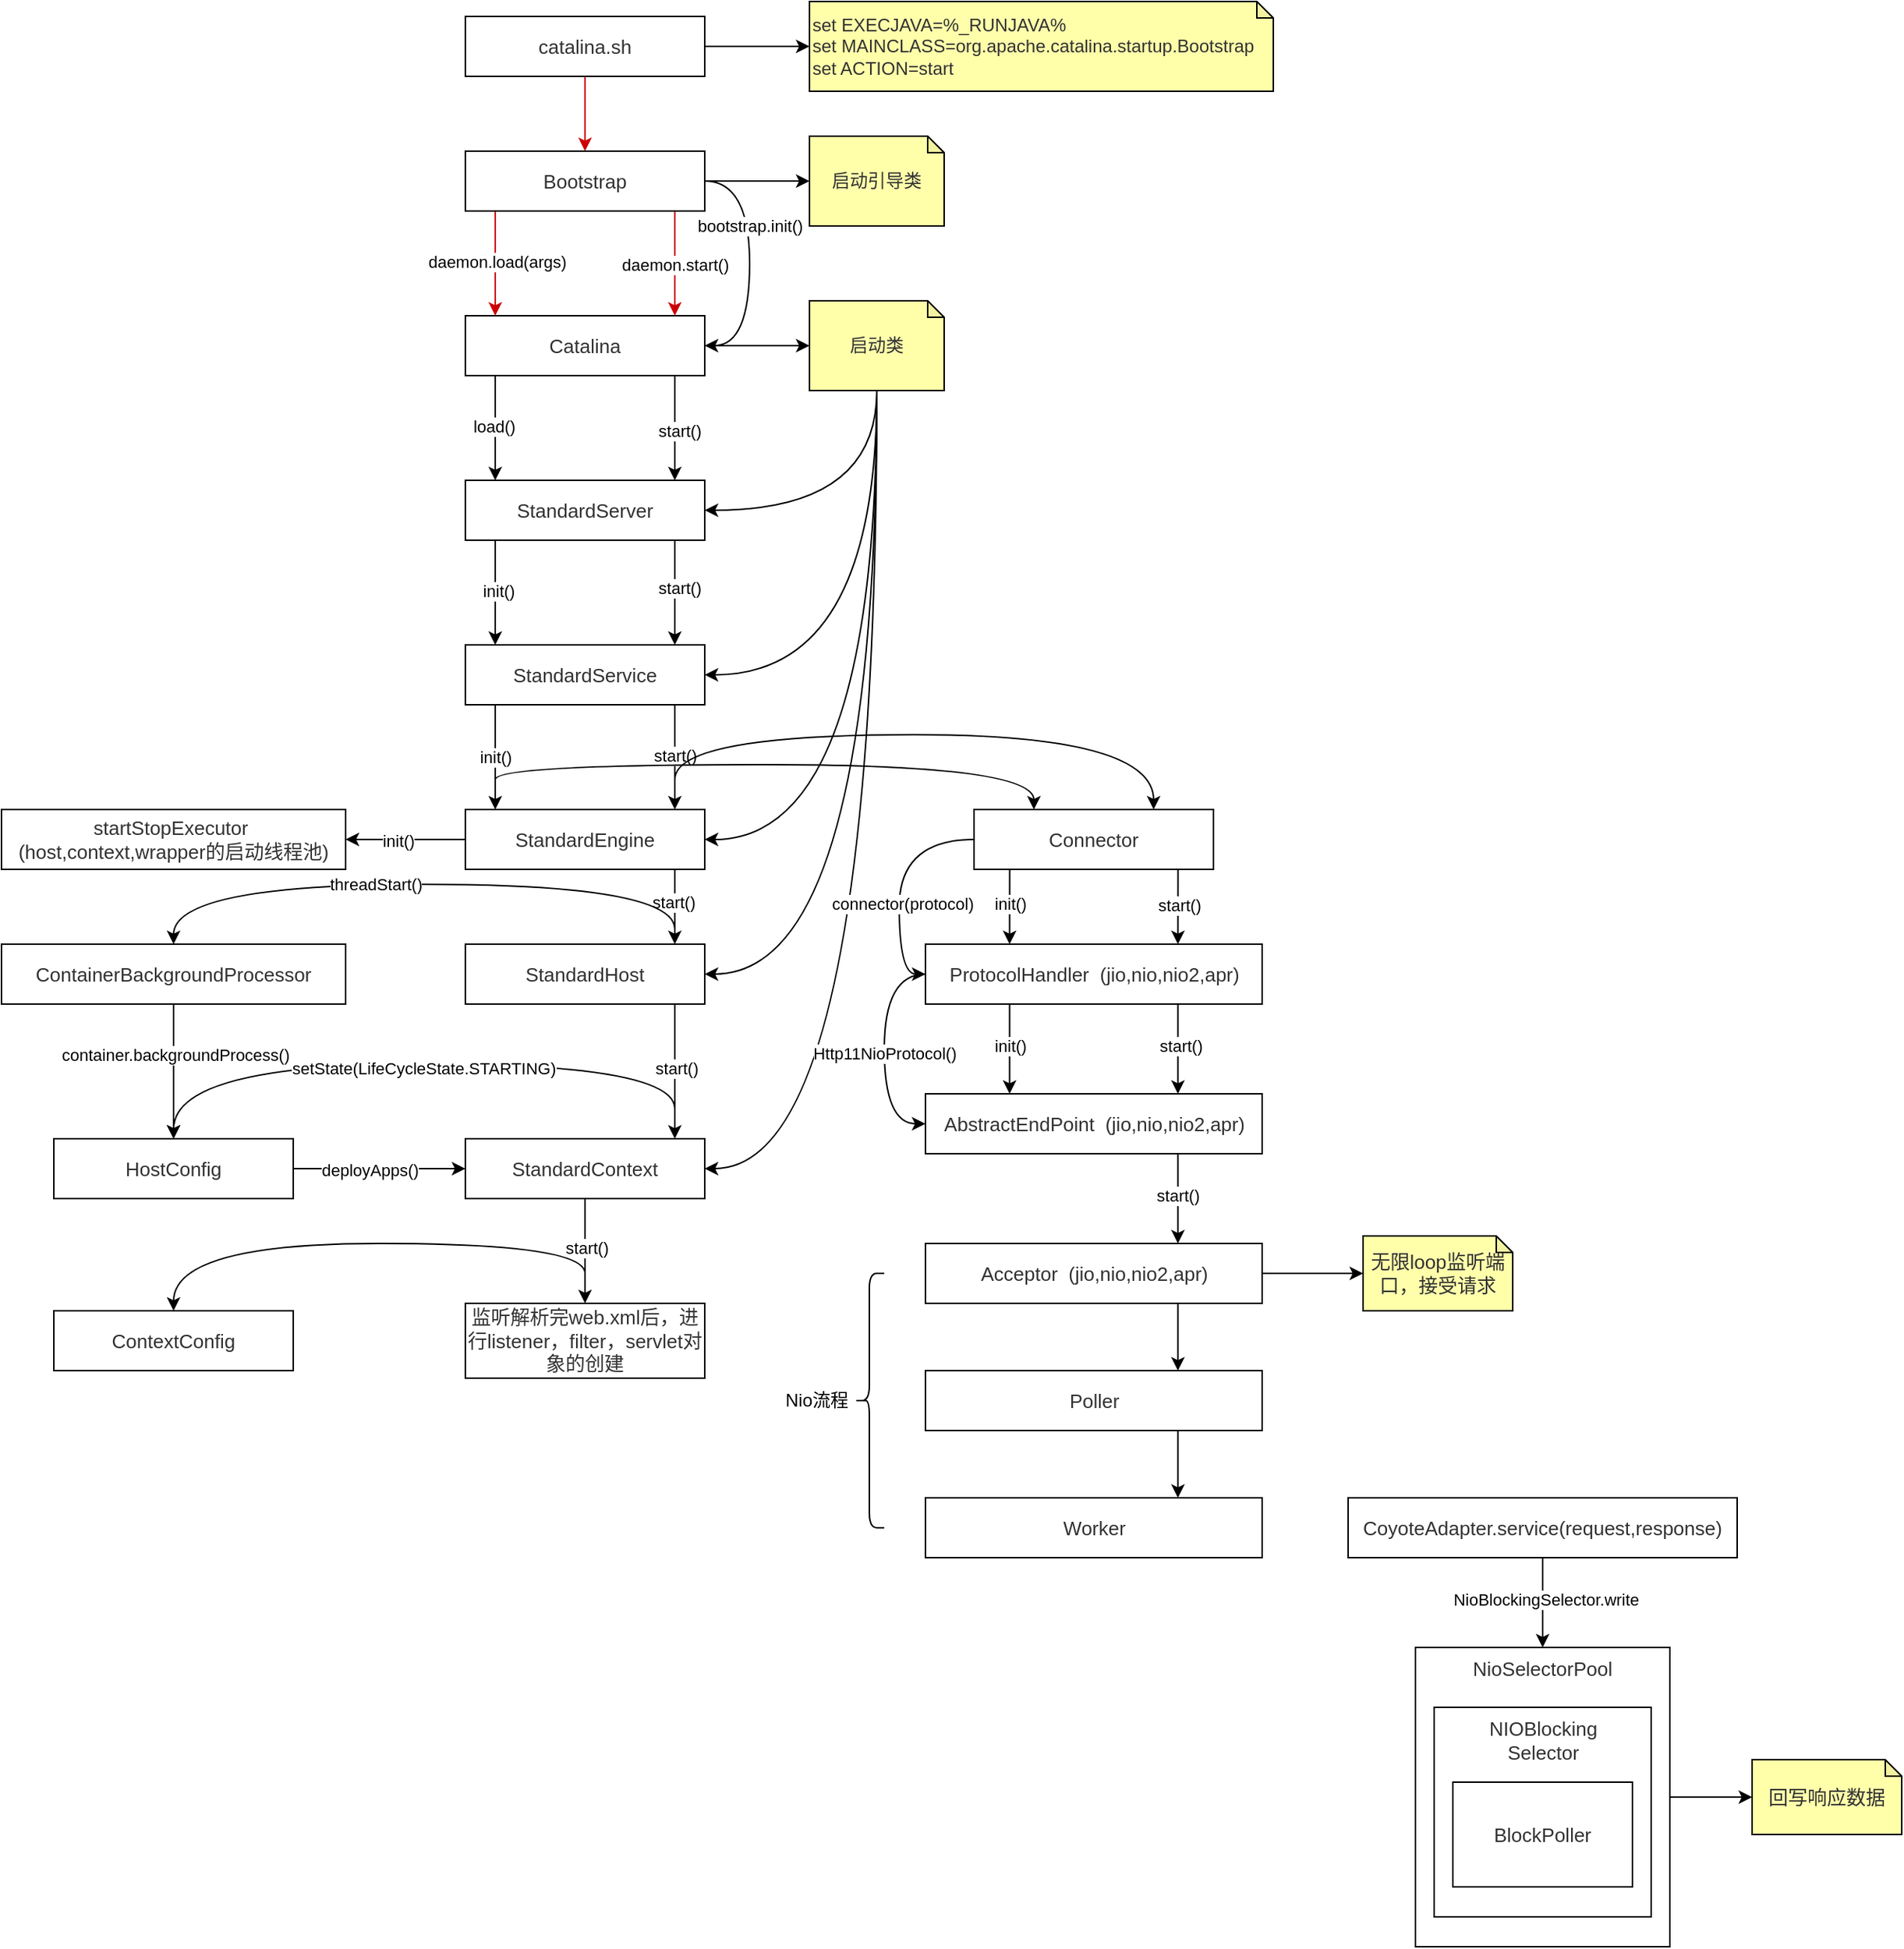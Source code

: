 <mxfile version="13.5.1" type="device"><diagram id="FtC93b2GG0oxFOKPZUJm" name="tomcat启动流程"><mxGraphModel dx="1130" dy="567" grid="1" gridSize="10" guides="1" tooltips="1" connect="1" arrows="1" fold="1" page="0" pageScale="1" pageWidth="827" pageHeight="1169" math="0" shadow="0"><root><mxCell id="0"/><mxCell id="1" parent="0"/><mxCell id="699bM7Zrs0vPgeQ6pEHs-3" value="" style="edgeStyle=orthogonalEdgeStyle;rounded=0;orthogonalLoop=1;jettySize=auto;html=1;" edge="1" parent="1" source="699bM7Zrs0vPgeQ6pEHs-1" target="699bM7Zrs0vPgeQ6pEHs-2"><mxGeometry relative="1" as="geometry"/></mxCell><mxCell id="699bM7Zrs0vPgeQ6pEHs-9" style="edgeStyle=orthogonalEdgeStyle;rounded=0;orthogonalLoop=1;jettySize=auto;html=1;exitX=0.5;exitY=1;exitDx=0;exitDy=0;entryX=0.5;entryY=0;entryDx=0;entryDy=0;strokeColor=#CC0000;" edge="1" parent="1" source="699bM7Zrs0vPgeQ6pEHs-1" target="699bM7Zrs0vPgeQ6pEHs-4"><mxGeometry relative="1" as="geometry"/></mxCell><mxCell id="699bM7Zrs0vPgeQ6pEHs-1" value="&lt;span style=&quot;color: rgb(50 , 50 , 50) ; font-size: 13px ; background-color: rgba(255 , 255 , 255 , 0.01)&quot;&gt;catalina.sh&lt;/span&gt;" style="rounded=0;whiteSpace=wrap;html=1;" vertex="1" parent="1"><mxGeometry x="170" y="70" width="160" height="40" as="geometry"/></mxCell><mxCell id="699bM7Zrs0vPgeQ6pEHs-2" value="&lt;span style=&quot;color: rgb(50 , 50 , 50) ; background-color: rgba(255 , 255 , 255 , 0.01)&quot;&gt;&lt;font style=&quot;font-size: 12px&quot;&gt;set EXECJAVA=%_RUNJAVA%&lt;/font&gt;&lt;/span&gt;&lt;div style=&quot;resize: none ; outline: 0px ; color: rgb(50 , 50 , 50)&quot;&gt;&lt;font style=&quot;font-size: 12px&quot;&gt;set MAINCLASS=org.apache.catalina.startup.Bootstrap&lt;/font&gt;&lt;/div&gt;&lt;div style=&quot;resize: none ; outline: 0px ; color: rgb(50 , 50 , 50)&quot;&gt;&lt;font style=&quot;font-size: 12px&quot;&gt;set ACTION=start&lt;/font&gt;&lt;/div&gt;" style="shape=note;whiteSpace=wrap;html=1;backgroundOutline=1;darkOpacity=0.05;rounded=0;size=11;fillColor=#FFFFAA;align=left;" vertex="1" parent="1"><mxGeometry x="400" y="60" width="310" height="60" as="geometry"/></mxCell><mxCell id="699bM7Zrs0vPgeQ6pEHs-11" style="edgeStyle=orthogonalEdgeStyle;rounded=0;orthogonalLoop=1;jettySize=auto;html=1;exitX=1;exitY=0.5;exitDx=0;exitDy=0;entryX=0;entryY=0.5;entryDx=0;entryDy=0;entryPerimeter=0;fontColor=#000000;" edge="1" parent="1" source="699bM7Zrs0vPgeQ6pEHs-4" target="699bM7Zrs0vPgeQ6pEHs-10"><mxGeometry relative="1" as="geometry"/></mxCell><mxCell id="699bM7Zrs0vPgeQ6pEHs-15" style="edgeStyle=orthogonalEdgeStyle;rounded=0;orthogonalLoop=1;jettySize=auto;html=1;exitX=0.75;exitY=1;exitDx=0;exitDy=0;entryX=0.875;entryY=0;entryDx=0;entryDy=0;fontColor=#000000;entryPerimeter=0;strokeColor=#CC0000;" edge="1" parent="1" source="699bM7Zrs0vPgeQ6pEHs-4" target="699bM7Zrs0vPgeQ6pEHs-12"><mxGeometry relative="1" as="geometry"><Array as="points"><mxPoint x="310" y="200"/></Array></mxGeometry></mxCell><mxCell id="699bM7Zrs0vPgeQ6pEHs-18" value="daemon.start()" style="edgeLabel;html=1;align=center;verticalAlign=middle;resizable=0;points=[];fontColor=#000000;" vertex="1" connectable="0" parent="699bM7Zrs0vPgeQ6pEHs-15"><mxGeometry x="0.233" relative="1" as="geometry"><mxPoint as="offset"/></mxGeometry></mxCell><mxCell id="699bM7Zrs0vPgeQ6pEHs-16" style="edgeStyle=orthogonalEdgeStyle;rounded=0;orthogonalLoop=1;jettySize=auto;html=1;exitX=0.25;exitY=1;exitDx=0;exitDy=0;entryX=0.125;entryY=0;entryDx=0;entryDy=0;fontColor=#000000;entryPerimeter=0;strokeColor=#CC0000;" edge="1" parent="1" source="699bM7Zrs0vPgeQ6pEHs-4" target="699bM7Zrs0vPgeQ6pEHs-12"><mxGeometry relative="1" as="geometry"><Array as="points"><mxPoint x="190" y="200"/></Array></mxGeometry></mxCell><mxCell id="699bM7Zrs0vPgeQ6pEHs-17" value="daemon.load(args)" style="edgeLabel;html=1;align=center;verticalAlign=middle;resizable=0;points=[];fontColor=#000000;" vertex="1" connectable="0" parent="699bM7Zrs0vPgeQ6pEHs-16"><mxGeometry x="0.196" y="1" relative="1" as="geometry"><mxPoint as="offset"/></mxGeometry></mxCell><mxCell id="699bM7Zrs0vPgeQ6pEHs-19" style="edgeStyle=orthogonalEdgeStyle;rounded=0;orthogonalLoop=1;jettySize=auto;html=1;exitX=1;exitY=0.5;exitDx=0;exitDy=0;entryX=1;entryY=0.5;entryDx=0;entryDy=0;fontColor=#000000;curved=1;" edge="1" parent="1" source="699bM7Zrs0vPgeQ6pEHs-4" target="699bM7Zrs0vPgeQ6pEHs-12"><mxGeometry relative="1" as="geometry"><Array as="points"><mxPoint x="360" y="180"/><mxPoint x="360" y="290"/></Array></mxGeometry></mxCell><mxCell id="699bM7Zrs0vPgeQ6pEHs-20" value="bootstrap.init()" style="edgeLabel;html=1;align=center;verticalAlign=middle;resizable=0;points=[];fontColor=#000000;" vertex="1" connectable="0" parent="699bM7Zrs0vPgeQ6pEHs-19"><mxGeometry x="-0.092" y="2" relative="1" as="geometry"><mxPoint x="-2" y="-17.5" as="offset"/></mxGeometry></mxCell><mxCell id="699bM7Zrs0vPgeQ6pEHs-4" value="&lt;span style=&quot;color: rgb(50 , 50 , 50) ; font-size: 13px ; background-color: rgba(255 , 255 , 255 , 0.01)&quot;&gt;Bootstrap&lt;/span&gt;" style="rounded=0;whiteSpace=wrap;html=1;" vertex="1" parent="1"><mxGeometry x="170" y="160" width="160" height="40" as="geometry"/></mxCell><mxCell id="699bM7Zrs0vPgeQ6pEHs-10" value="&lt;font color=&quot;#323232&quot;&gt;&lt;span style=&quot;background-color: rgba(255 , 255 , 255 , 0.01)&quot;&gt;启动引导类&lt;/span&gt;&lt;/font&gt;" style="shape=note;whiteSpace=wrap;html=1;backgroundOutline=1;darkOpacity=0.05;rounded=0;size=11;fillColor=#FFFFAA;align=center;" vertex="1" parent="1"><mxGeometry x="400" y="150" width="90" height="60" as="geometry"/></mxCell><mxCell id="699bM7Zrs0vPgeQ6pEHs-22" style="edgeStyle=orthogonalEdgeStyle;rounded=0;orthogonalLoop=1;jettySize=auto;html=1;exitX=1;exitY=0.5;exitDx=0;exitDy=0;entryX=0;entryY=0.5;entryDx=0;entryDy=0;entryPerimeter=0;strokeColor=#000000;fontColor=#000000;" edge="1" parent="1" source="699bM7Zrs0vPgeQ6pEHs-12" target="699bM7Zrs0vPgeQ6pEHs-21"><mxGeometry relative="1" as="geometry"/></mxCell><mxCell id="699bM7Zrs0vPgeQ6pEHs-24" style="edgeStyle=orthogonalEdgeStyle;rounded=0;orthogonalLoop=1;jettySize=auto;html=1;exitX=0.25;exitY=1;exitDx=0;exitDy=0;entryX=0.125;entryY=0;entryDx=0;entryDy=0;entryPerimeter=0;strokeColor=#000000;fontColor=#000000;" edge="1" parent="1" source="699bM7Zrs0vPgeQ6pEHs-12" target="699bM7Zrs0vPgeQ6pEHs-23"><mxGeometry relative="1" as="geometry"><Array as="points"><mxPoint x="190" y="310"/></Array></mxGeometry></mxCell><mxCell id="699bM7Zrs0vPgeQ6pEHs-26" value="load()" style="edgeLabel;html=1;align=center;verticalAlign=middle;resizable=0;points=[];fontColor=#000000;" vertex="1" connectable="0" parent="699bM7Zrs0vPgeQ6pEHs-24"><mxGeometry x="0.196" y="-1" relative="1" as="geometry"><mxPoint as="offset"/></mxGeometry></mxCell><mxCell id="699bM7Zrs0vPgeQ6pEHs-25" style="edgeStyle=orthogonalEdgeStyle;rounded=0;orthogonalLoop=1;jettySize=auto;html=1;exitX=0.75;exitY=1;exitDx=0;exitDy=0;entryX=0.875;entryY=0;entryDx=0;entryDy=0;entryPerimeter=0;strokeColor=#000000;fontColor=#000000;" edge="1" parent="1" source="699bM7Zrs0vPgeQ6pEHs-12" target="699bM7Zrs0vPgeQ6pEHs-23"><mxGeometry relative="1" as="geometry"><Array as="points"><mxPoint x="310" y="310"/></Array></mxGeometry></mxCell><mxCell id="699bM7Zrs0vPgeQ6pEHs-27" value="start()" style="edgeLabel;html=1;align=center;verticalAlign=middle;resizable=0;points=[];fontColor=#000000;" vertex="1" connectable="0" parent="699bM7Zrs0vPgeQ6pEHs-25"><mxGeometry x="0.27" y="3" relative="1" as="geometry"><mxPoint as="offset"/></mxGeometry></mxCell><mxCell id="699bM7Zrs0vPgeQ6pEHs-12" value="&lt;span style=&quot;color: rgb(50 , 50 , 50) ; font-size: 13px ; background-color: rgba(255 , 255 , 255 , 0.01)&quot;&gt;Catalina&lt;/span&gt;" style="rounded=0;whiteSpace=wrap;html=1;" vertex="1" parent="1"><mxGeometry x="170" y="270" width="160" height="40" as="geometry"/></mxCell><mxCell id="699bM7Zrs0vPgeQ6pEHs-101" style="edgeStyle=orthogonalEdgeStyle;rounded=0;orthogonalLoop=1;jettySize=auto;html=1;exitX=0.5;exitY=1;exitDx=0;exitDy=0;exitPerimeter=0;entryX=1;entryY=0.5;entryDx=0;entryDy=0;strokeColor=#000000;fontColor=#000000;curved=1;" edge="1" parent="1" source="699bM7Zrs0vPgeQ6pEHs-21" target="699bM7Zrs0vPgeQ6pEHs-23"><mxGeometry relative="1" as="geometry"/></mxCell><mxCell id="699bM7Zrs0vPgeQ6pEHs-102" style="edgeStyle=orthogonalEdgeStyle;curved=1;rounded=0;orthogonalLoop=1;jettySize=auto;html=1;exitX=0.5;exitY=1;exitDx=0;exitDy=0;exitPerimeter=0;entryX=1;entryY=0.5;entryDx=0;entryDy=0;strokeColor=#000000;fontColor=#000000;" edge="1" parent="1" source="699bM7Zrs0vPgeQ6pEHs-21" target="699bM7Zrs0vPgeQ6pEHs-28"><mxGeometry relative="1" as="geometry"/></mxCell><mxCell id="699bM7Zrs0vPgeQ6pEHs-103" style="edgeStyle=orthogonalEdgeStyle;curved=1;rounded=0;orthogonalLoop=1;jettySize=auto;html=1;exitX=0.5;exitY=1;exitDx=0;exitDy=0;exitPerimeter=0;entryX=1;entryY=0.5;entryDx=0;entryDy=0;strokeColor=#000000;fontColor=#000000;" edge="1" parent="1" source="699bM7Zrs0vPgeQ6pEHs-21" target="699bM7Zrs0vPgeQ6pEHs-33"><mxGeometry relative="1" as="geometry"/></mxCell><mxCell id="699bM7Zrs0vPgeQ6pEHs-104" style="edgeStyle=orthogonalEdgeStyle;curved=1;rounded=0;orthogonalLoop=1;jettySize=auto;html=1;exitX=0.5;exitY=1;exitDx=0;exitDy=0;exitPerimeter=0;entryX=1;entryY=0.5;entryDx=0;entryDy=0;strokeColor=#000000;fontColor=#000000;" edge="1" parent="1" source="699bM7Zrs0vPgeQ6pEHs-21" target="699bM7Zrs0vPgeQ6pEHs-46"><mxGeometry relative="1" as="geometry"/></mxCell><mxCell id="699bM7Zrs0vPgeQ6pEHs-105" style="edgeStyle=orthogonalEdgeStyle;curved=1;rounded=0;orthogonalLoop=1;jettySize=auto;html=1;exitX=0.5;exitY=1;exitDx=0;exitDy=0;exitPerimeter=0;entryX=1;entryY=0.5;entryDx=0;entryDy=0;strokeColor=#000000;fontColor=#000000;" edge="1" parent="1" source="699bM7Zrs0vPgeQ6pEHs-21" target="699bM7Zrs0vPgeQ6pEHs-52"><mxGeometry relative="1" as="geometry"/></mxCell><mxCell id="699bM7Zrs0vPgeQ6pEHs-21" value="&lt;font color=&quot;#323232&quot;&gt;&lt;span style=&quot;background-color: rgba(255 , 255 , 255 , 0.01)&quot;&gt;启动类&lt;/span&gt;&lt;/font&gt;" style="shape=note;whiteSpace=wrap;html=1;backgroundOutline=1;darkOpacity=0.05;rounded=0;size=11;fillColor=#FFFFAA;align=center;" vertex="1" parent="1"><mxGeometry x="400" y="260" width="90" height="60" as="geometry"/></mxCell><mxCell id="699bM7Zrs0vPgeQ6pEHs-29" style="edgeStyle=orthogonalEdgeStyle;rounded=0;orthogonalLoop=1;jettySize=auto;html=1;exitX=0.125;exitY=1.013;exitDx=0;exitDy=0;entryX=0.125;entryY=0;entryDx=0;entryDy=0;entryPerimeter=0;strokeColor=#000000;fontColor=#000000;exitPerimeter=0;" edge="1" parent="1" source="699bM7Zrs0vPgeQ6pEHs-23" target="699bM7Zrs0vPgeQ6pEHs-28"><mxGeometry relative="1" as="geometry"/></mxCell><mxCell id="699bM7Zrs0vPgeQ6pEHs-31" value="init()" style="edgeLabel;html=1;align=center;verticalAlign=middle;resizable=0;points=[];fontColor=#000000;" vertex="1" connectable="0" parent="699bM7Zrs0vPgeQ6pEHs-29"><mxGeometry x="-0.041" y="2" relative="1" as="geometry"><mxPoint as="offset"/></mxGeometry></mxCell><mxCell id="699bM7Zrs0vPgeQ6pEHs-30" style="edgeStyle=orthogonalEdgeStyle;rounded=0;orthogonalLoop=1;jettySize=auto;html=1;exitX=0.875;exitY=1.013;exitDx=0;exitDy=0;entryX=0.875;entryY=0;entryDx=0;entryDy=0;entryPerimeter=0;strokeColor=#000000;fontColor=#000000;exitPerimeter=0;" edge="1" parent="1" source="699bM7Zrs0vPgeQ6pEHs-23" target="699bM7Zrs0vPgeQ6pEHs-28"><mxGeometry relative="1" as="geometry"/></mxCell><mxCell id="699bM7Zrs0vPgeQ6pEHs-32" value="start()" style="edgeLabel;html=1;align=center;verticalAlign=middle;resizable=0;points=[];fontColor=#000000;" vertex="1" connectable="0" parent="699bM7Zrs0vPgeQ6pEHs-30"><mxGeometry x="-0.089" y="3" relative="1" as="geometry"><mxPoint as="offset"/></mxGeometry></mxCell><mxCell id="699bM7Zrs0vPgeQ6pEHs-23" value="&lt;span style=&quot;color: rgb(50 , 50 , 50) ; font-size: 13px ; background-color: rgba(255 , 255 , 255 , 0.01)&quot;&gt;StandardServer&lt;/span&gt;" style="rounded=0;whiteSpace=wrap;html=1;" vertex="1" parent="1"><mxGeometry x="170" y="380" width="160" height="40" as="geometry"/></mxCell><mxCell id="699bM7Zrs0vPgeQ6pEHs-34" style="edgeStyle=orthogonalEdgeStyle;rounded=0;orthogonalLoop=1;jettySize=auto;html=1;exitX=0.125;exitY=0.992;exitDx=0;exitDy=0;entryX=0.125;entryY=0;entryDx=0;entryDy=0;entryPerimeter=0;strokeColor=#000000;fontColor=#000000;exitPerimeter=0;" edge="1" parent="1" source="699bM7Zrs0vPgeQ6pEHs-28" target="699bM7Zrs0vPgeQ6pEHs-33"><mxGeometry relative="1" as="geometry"/></mxCell><mxCell id="699bM7Zrs0vPgeQ6pEHs-38" value="init()" style="edgeLabel;html=1;align=center;verticalAlign=middle;resizable=0;points=[];fontColor=#000000;" vertex="1" connectable="0" parent="699bM7Zrs0vPgeQ6pEHs-34"><mxGeometry x="-0.005" relative="1" as="geometry"><mxPoint as="offset"/></mxGeometry></mxCell><mxCell id="699bM7Zrs0vPgeQ6pEHs-37" value="start()" style="edgeStyle=orthogonalEdgeStyle;rounded=0;orthogonalLoop=1;jettySize=auto;html=1;exitX=0.875;exitY=0.971;exitDx=0;exitDy=0;entryX=0.875;entryY=0;entryDx=0;entryDy=0;entryPerimeter=0;strokeColor=#000000;fontColor=#000000;exitPerimeter=0;" edge="1" parent="1" source="699bM7Zrs0vPgeQ6pEHs-28" target="699bM7Zrs0vPgeQ6pEHs-33"><mxGeometry relative="1" as="geometry"/></mxCell><mxCell id="699bM7Zrs0vPgeQ6pEHs-43" style="edgeStyle=orthogonalEdgeStyle;rounded=0;orthogonalLoop=1;jettySize=auto;html=1;entryX=0.25;entryY=0;entryDx=0;entryDy=0;strokeColor=#000000;fontColor=#000000;curved=1;" edge="1" parent="1" target="699bM7Zrs0vPgeQ6pEHs-42"><mxGeometry relative="1" as="geometry"><mxPoint x="190" y="580" as="sourcePoint"/><Array as="points"><mxPoint x="190" y="570"/><mxPoint x="550" y="570"/></Array></mxGeometry></mxCell><mxCell id="699bM7Zrs0vPgeQ6pEHs-44" style="edgeStyle=orthogonalEdgeStyle;curved=1;rounded=0;orthogonalLoop=1;jettySize=auto;html=1;entryX=0.75;entryY=0;entryDx=0;entryDy=0;strokeColor=#000000;fontColor=#000000;" edge="1" parent="1" target="699bM7Zrs0vPgeQ6pEHs-42"><mxGeometry relative="1" as="geometry"><mxPoint x="310" y="580" as="sourcePoint"/><Array as="points"><mxPoint x="310" y="550"/><mxPoint x="630" y="550"/></Array></mxGeometry></mxCell><mxCell id="699bM7Zrs0vPgeQ6pEHs-28" value="&lt;span style=&quot;color: rgb(50 , 50 , 50) ; font-size: 13px ; background-color: rgba(255 , 255 , 255 , 0.01)&quot;&gt;StandardService&lt;/span&gt;" style="rounded=0;whiteSpace=wrap;html=1;" vertex="1" parent="1"><mxGeometry x="170" y="490" width="160" height="40" as="geometry"/></mxCell><mxCell id="699bM7Zrs0vPgeQ6pEHs-40" style="edgeStyle=orthogonalEdgeStyle;rounded=0;orthogonalLoop=1;jettySize=auto;html=1;exitX=0;exitY=0.5;exitDx=0;exitDy=0;entryX=1;entryY=0.5;entryDx=0;entryDy=0;strokeColor=#000000;fontColor=#000000;" edge="1" parent="1" source="699bM7Zrs0vPgeQ6pEHs-33" target="699bM7Zrs0vPgeQ6pEHs-39"><mxGeometry relative="1" as="geometry"/></mxCell><mxCell id="699bM7Zrs0vPgeQ6pEHs-41" value="init()" style="edgeLabel;html=1;align=center;verticalAlign=middle;resizable=0;points=[];fontColor=#000000;" vertex="1" connectable="0" parent="699bM7Zrs0vPgeQ6pEHs-40"><mxGeometry x="0.125" y="1" relative="1" as="geometry"><mxPoint as="offset"/></mxGeometry></mxCell><mxCell id="699bM7Zrs0vPgeQ6pEHs-48" style="edgeStyle=orthogonalEdgeStyle;rounded=0;orthogonalLoop=1;jettySize=auto;html=1;exitX=0.875;exitY=0.971;exitDx=0;exitDy=0;entryX=0.875;entryY=0;entryDx=0;entryDy=0;entryPerimeter=0;strokeColor=#000000;fontColor=#000000;exitPerimeter=0;" edge="1" parent="1" source="699bM7Zrs0vPgeQ6pEHs-33" target="699bM7Zrs0vPgeQ6pEHs-46"><mxGeometry relative="1" as="geometry"/></mxCell><mxCell id="699bM7Zrs0vPgeQ6pEHs-49" value="start()" style="edgeLabel;html=1;align=center;verticalAlign=middle;resizable=0;points=[];fontColor=#000000;" vertex="1" connectable="0" parent="699bM7Zrs0vPgeQ6pEHs-48"><mxGeometry x="-0.121" y="-1" relative="1" as="geometry"><mxPoint as="offset"/></mxGeometry></mxCell><mxCell id="699bM7Zrs0vPgeQ6pEHs-50" style="edgeStyle=orthogonalEdgeStyle;rounded=0;orthogonalLoop=1;jettySize=auto;html=1;entryX=0.5;entryY=0;entryDx=0;entryDy=0;strokeColor=#000000;fontColor=#000000;curved=1;" edge="1" parent="1" target="699bM7Zrs0vPgeQ6pEHs-45"><mxGeometry relative="1" as="geometry"><mxPoint x="310" y="680" as="sourcePoint"/><Array as="points"><mxPoint x="310" y="650"/><mxPoint x="-25" y="650"/></Array></mxGeometry></mxCell><mxCell id="699bM7Zrs0vPgeQ6pEHs-51" value="threadStart()" style="edgeLabel;html=1;align=center;verticalAlign=middle;resizable=0;points=[];fontColor=#000000;" vertex="1" connectable="0" parent="699bM7Zrs0vPgeQ6pEHs-50"><mxGeometry x="0.136" y="1" relative="1" as="geometry"><mxPoint y="-1" as="offset"/></mxGeometry></mxCell><mxCell id="699bM7Zrs0vPgeQ6pEHs-33" value="&lt;span style=&quot;color: rgb(50 , 50 , 50) ; font-size: 13px ; background-color: rgba(255 , 255 , 255 , 0.01)&quot;&gt;StandardEngine&lt;/span&gt;" style="rounded=0;whiteSpace=wrap;html=1;" vertex="1" parent="1"><mxGeometry x="170" y="600" width="160" height="40" as="geometry"/></mxCell><mxCell id="699bM7Zrs0vPgeQ6pEHs-39" value="&lt;span style=&quot;color: rgb(50 , 50 , 50) ; font-size: 13px ; background-color: rgba(255 , 255 , 255 , 0.01)&quot;&gt;startStopExecutor&amp;nbsp; (host,context,wrapper的启动线程池)&lt;/span&gt;" style="rounded=0;whiteSpace=wrap;html=1;" vertex="1" parent="1"><mxGeometry x="-140" y="600" width="230" height="40" as="geometry"/></mxCell><mxCell id="699bM7Zrs0vPgeQ6pEHs-69" style="edgeStyle=orthogonalEdgeStyle;rounded=0;orthogonalLoop=1;jettySize=auto;html=1;exitX=0.75;exitY=1;exitDx=0;exitDy=0;entryX=0.75;entryY=0;entryDx=0;entryDy=0;strokeColor=#000000;fontColor=#000000;" edge="1" parent="1" source="699bM7Zrs0vPgeQ6pEHs-42" target="699bM7Zrs0vPgeQ6pEHs-67"><mxGeometry relative="1" as="geometry"><Array as="points"><mxPoint x="646" y="640"/></Array></mxGeometry></mxCell><mxCell id="699bM7Zrs0vPgeQ6pEHs-72" value="start()" style="edgeLabel;html=1;align=center;verticalAlign=middle;resizable=0;points=[];fontColor=#000000;" vertex="1" connectable="0" parent="699bM7Zrs0vPgeQ6pEHs-69"><mxGeometry x="0.211" relative="1" as="geometry"><mxPoint as="offset"/></mxGeometry></mxCell><mxCell id="699bM7Zrs0vPgeQ6pEHs-70" style="edgeStyle=orthogonalEdgeStyle;rounded=0;orthogonalLoop=1;jettySize=auto;html=1;exitX=0.25;exitY=1;exitDx=0;exitDy=0;entryX=0.25;entryY=0;entryDx=0;entryDy=0;strokeColor=#000000;fontColor=#000000;" edge="1" parent="1" source="699bM7Zrs0vPgeQ6pEHs-42" target="699bM7Zrs0vPgeQ6pEHs-67"><mxGeometry relative="1" as="geometry"><Array as="points"><mxPoint x="534" y="640"/></Array></mxGeometry></mxCell><mxCell id="699bM7Zrs0vPgeQ6pEHs-71" value="init()" style="edgeLabel;html=1;align=center;verticalAlign=middle;resizable=0;points=[];fontColor=#000000;" vertex="1" connectable="0" parent="699bM7Zrs0vPgeQ6pEHs-70"><mxGeometry x="0.159" relative="1" as="geometry"><mxPoint as="offset"/></mxGeometry></mxCell><mxCell id="699bM7Zrs0vPgeQ6pEHs-78" style="edgeStyle=orthogonalEdgeStyle;rounded=0;orthogonalLoop=1;jettySize=auto;html=1;exitX=0;exitY=0.5;exitDx=0;exitDy=0;entryX=0;entryY=0.5;entryDx=0;entryDy=0;strokeColor=#000000;fontColor=#000000;curved=1;" edge="1" parent="1" source="699bM7Zrs0vPgeQ6pEHs-42" target="699bM7Zrs0vPgeQ6pEHs-67"><mxGeometry relative="1" as="geometry"><Array as="points"><mxPoint x="460" y="620"/><mxPoint x="460" y="710"/></Array></mxGeometry></mxCell><mxCell id="699bM7Zrs0vPgeQ6pEHs-79" value="connector(protocol)" style="edgeLabel;html=1;align=center;verticalAlign=middle;resizable=0;points=[];fontColor=#000000;" vertex="1" connectable="0" parent="699bM7Zrs0vPgeQ6pEHs-78"><mxGeometry x="0.181" y="2" relative="1" as="geometry"><mxPoint as="offset"/></mxGeometry></mxCell><mxCell id="699bM7Zrs0vPgeQ6pEHs-42" value="&lt;span style=&quot;color: rgb(50 , 50 , 50) ; font-size: 13px ; background-color: rgba(255 , 255 , 255 , 0.01)&quot;&gt;Connector&lt;/span&gt;" style="rounded=0;whiteSpace=wrap;html=1;" vertex="1" parent="1"><mxGeometry x="510" y="600" width="160" height="40" as="geometry"/></mxCell><mxCell id="699bM7Zrs0vPgeQ6pEHs-58" style="edgeStyle=orthogonalEdgeStyle;rounded=0;orthogonalLoop=1;jettySize=auto;html=1;exitX=0.5;exitY=1;exitDx=0;exitDy=0;entryX=0.5;entryY=0;entryDx=0;entryDy=0;strokeColor=#000000;fontColor=#000000;" edge="1" parent="1" source="699bM7Zrs0vPgeQ6pEHs-45" target="699bM7Zrs0vPgeQ6pEHs-55"><mxGeometry relative="1" as="geometry"/></mxCell><mxCell id="699bM7Zrs0vPgeQ6pEHs-59" value="container.backgroundProcess()" style="edgeLabel;html=1;align=center;verticalAlign=middle;resizable=0;points=[];fontColor=#000000;" vertex="1" connectable="0" parent="699bM7Zrs0vPgeQ6pEHs-58"><mxGeometry x="-0.247" y="1" relative="1" as="geometry"><mxPoint as="offset"/></mxGeometry></mxCell><mxCell id="699bM7Zrs0vPgeQ6pEHs-45" value="&lt;span style=&quot;color: rgb(50 , 50 , 50) ; font-size: 13px ; background-color: rgba(255 , 255 , 255 , 0.01)&quot;&gt;ContainerBackgroundProcessor&lt;/span&gt;" style="rounded=0;whiteSpace=wrap;html=1;" vertex="1" parent="1"><mxGeometry x="-140" y="690" width="230" height="40" as="geometry"/></mxCell><mxCell id="699bM7Zrs0vPgeQ6pEHs-53" style="edgeStyle=orthogonalEdgeStyle;rounded=0;orthogonalLoop=1;jettySize=auto;html=1;exitX=0.875;exitY=1.013;exitDx=0;exitDy=0;entryX=0.875;entryY=0;entryDx=0;entryDy=0;entryPerimeter=0;strokeColor=#000000;fontColor=#000000;exitPerimeter=0;" edge="1" parent="1" source="699bM7Zrs0vPgeQ6pEHs-46" target="699bM7Zrs0vPgeQ6pEHs-52"><mxGeometry relative="1" as="geometry"/></mxCell><mxCell id="699bM7Zrs0vPgeQ6pEHs-54" value="start()" style="edgeLabel;html=1;align=center;verticalAlign=middle;resizable=0;points=[];fontColor=#000000;" vertex="1" connectable="0" parent="699bM7Zrs0vPgeQ6pEHs-53"><mxGeometry x="-0.058" y="1" relative="1" as="geometry"><mxPoint as="offset"/></mxGeometry></mxCell><mxCell id="699bM7Zrs0vPgeQ6pEHs-60" style="edgeStyle=orthogonalEdgeStyle;rounded=0;orthogonalLoop=1;jettySize=auto;html=1;entryX=0.5;entryY=0;entryDx=0;entryDy=0;strokeColor=#000000;fontColor=#000000;curved=1;" edge="1" parent="1" target="699bM7Zrs0vPgeQ6pEHs-55"><mxGeometry relative="1" as="geometry"><mxPoint x="310" y="800" as="sourcePoint"/><Array as="points"><mxPoint x="310" y="770"/><mxPoint x="-25" y="770"/></Array></mxGeometry></mxCell><mxCell id="699bM7Zrs0vPgeQ6pEHs-61" value="setState(LifeCycleState.STARTING)" style="edgeLabel;html=1;align=center;verticalAlign=middle;resizable=0;points=[];fontColor=#000000;" vertex="1" connectable="0" parent="699bM7Zrs0vPgeQ6pEHs-60"><mxGeometry x="-0.044" y="3" relative="1" as="geometry"><mxPoint as="offset"/></mxGeometry></mxCell><mxCell id="699bM7Zrs0vPgeQ6pEHs-46" value="&lt;span style=&quot;color: rgb(50 , 50 , 50) ; font-size: 13px ; background-color: rgba(255 , 255 , 255 , 0.01)&quot;&gt;StandardHost&lt;/span&gt;" style="rounded=0;whiteSpace=wrap;html=1;" vertex="1" parent="1"><mxGeometry x="170" y="690" width="160" height="40" as="geometry"/></mxCell><mxCell id="699bM7Zrs0vPgeQ6pEHs-63" style="edgeStyle=orthogonalEdgeStyle;curved=1;rounded=0;orthogonalLoop=1;jettySize=auto;html=1;exitX=0.5;exitY=1;exitDx=0;exitDy=0;entryX=0.5;entryY=0;entryDx=0;entryDy=0;strokeColor=#000000;fontColor=#000000;" edge="1" parent="1" source="699bM7Zrs0vPgeQ6pEHs-52" target="699bM7Zrs0vPgeQ6pEHs-62"><mxGeometry relative="1" as="geometry"/></mxCell><mxCell id="699bM7Zrs0vPgeQ6pEHs-64" value="start()" style="edgeLabel;html=1;align=center;verticalAlign=middle;resizable=0;points=[];fontColor=#000000;" vertex="1" connectable="0" parent="699bM7Zrs0vPgeQ6pEHs-63"><mxGeometry x="-0.057" y="1" relative="1" as="geometry"><mxPoint as="offset"/></mxGeometry></mxCell><mxCell id="699bM7Zrs0vPgeQ6pEHs-66" style="edgeStyle=orthogonalEdgeStyle;curved=1;rounded=0;orthogonalLoop=1;jettySize=auto;html=1;entryX=0.5;entryY=0;entryDx=0;entryDy=0;strokeColor=#000000;fontColor=#000000;" edge="1" parent="1" target="699bM7Zrs0vPgeQ6pEHs-65"><mxGeometry relative="1" as="geometry"><mxPoint x="250" y="910" as="sourcePoint"/><Array as="points"><mxPoint x="250" y="890"/><mxPoint x="-25" y="890"/></Array></mxGeometry></mxCell><mxCell id="699bM7Zrs0vPgeQ6pEHs-52" value="&lt;span style=&quot;color: rgb(50 , 50 , 50) ; font-size: 13px ; background-color: rgba(255 , 255 , 255 , 0.01)&quot;&gt;StandardContext&lt;/span&gt;" style="rounded=0;whiteSpace=wrap;html=1;" vertex="1" parent="1"><mxGeometry x="170" y="820" width="160" height="40" as="geometry"/></mxCell><mxCell id="699bM7Zrs0vPgeQ6pEHs-56" style="edgeStyle=orthogonalEdgeStyle;rounded=0;orthogonalLoop=1;jettySize=auto;html=1;exitX=1;exitY=0.5;exitDx=0;exitDy=0;entryX=0;entryY=0.5;entryDx=0;entryDy=0;strokeColor=#000000;fontColor=#000000;" edge="1" parent="1" source="699bM7Zrs0vPgeQ6pEHs-55" target="699bM7Zrs0vPgeQ6pEHs-52"><mxGeometry relative="1" as="geometry"/></mxCell><mxCell id="699bM7Zrs0vPgeQ6pEHs-57" value="deployApps()" style="edgeLabel;html=1;align=center;verticalAlign=middle;resizable=0;points=[];fontColor=#000000;" vertex="1" connectable="0" parent="699bM7Zrs0vPgeQ6pEHs-56"><mxGeometry x="-0.116" y="-1" relative="1" as="geometry"><mxPoint as="offset"/></mxGeometry></mxCell><mxCell id="699bM7Zrs0vPgeQ6pEHs-55" value="&lt;span style=&quot;color: rgb(50 , 50 , 50) ; font-size: 13px ; background-color: rgba(255 , 255 , 255 , 0.01)&quot;&gt;HostConfig&lt;/span&gt;" style="rounded=0;whiteSpace=wrap;html=1;" vertex="1" parent="1"><mxGeometry x="-105" y="820" width="160" height="40" as="geometry"/></mxCell><mxCell id="699bM7Zrs0vPgeQ6pEHs-62" value="&lt;span style=&quot;color: rgb(50 , 50 , 50) ; font-size: 13px ; background-color: rgba(255 , 255 , 255 , 0.01)&quot;&gt;监听解析完web.xml后，进行listener，filter，servlet对象的创建&lt;/span&gt;" style="rounded=0;whiteSpace=wrap;html=1;" vertex="1" parent="1"><mxGeometry x="170" y="930" width="160" height="50" as="geometry"/></mxCell><mxCell id="699bM7Zrs0vPgeQ6pEHs-65" value="&lt;span style=&quot;color: rgb(50 , 50 , 50) ; font-size: 13px ; background-color: rgba(255 , 255 , 255 , 0.01)&quot;&gt;ContextConfig&lt;/span&gt;" style="rounded=0;whiteSpace=wrap;html=1;" vertex="1" parent="1"><mxGeometry x="-105" y="935" width="160" height="40" as="geometry"/></mxCell><mxCell id="699bM7Zrs0vPgeQ6pEHs-74" style="edgeStyle=orthogonalEdgeStyle;rounded=0;orthogonalLoop=1;jettySize=auto;html=1;exitX=0.75;exitY=1;exitDx=0;exitDy=0;entryX=0.75;entryY=0;entryDx=0;entryDy=0;strokeColor=#000000;fontColor=#000000;" edge="1" parent="1" source="699bM7Zrs0vPgeQ6pEHs-67" target="699bM7Zrs0vPgeQ6pEHs-73"><mxGeometry relative="1" as="geometry"/></mxCell><mxCell id="699bM7Zrs0vPgeQ6pEHs-77" value="start()" style="edgeLabel;html=1;align=center;verticalAlign=middle;resizable=0;points=[];fontColor=#000000;" vertex="1" connectable="0" parent="699bM7Zrs0vPgeQ6pEHs-74"><mxGeometry x="-0.067" y="1" relative="1" as="geometry"><mxPoint as="offset"/></mxGeometry></mxCell><mxCell id="699bM7Zrs0vPgeQ6pEHs-75" style="edgeStyle=orthogonalEdgeStyle;rounded=0;orthogonalLoop=1;jettySize=auto;html=1;exitX=0.25;exitY=1;exitDx=0;exitDy=0;entryX=0.25;entryY=0;entryDx=0;entryDy=0;strokeColor=#000000;fontColor=#000000;" edge="1" parent="1" source="699bM7Zrs0vPgeQ6pEHs-67" target="699bM7Zrs0vPgeQ6pEHs-73"><mxGeometry relative="1" as="geometry"/></mxCell><mxCell id="699bM7Zrs0vPgeQ6pEHs-76" value="init()" style="edgeLabel;html=1;align=center;verticalAlign=middle;resizable=0;points=[];fontColor=#000000;" vertex="1" connectable="0" parent="699bM7Zrs0vPgeQ6pEHs-75"><mxGeometry x="-0.067" relative="1" as="geometry"><mxPoint as="offset"/></mxGeometry></mxCell><mxCell id="699bM7Zrs0vPgeQ6pEHs-80" style="edgeStyle=orthogonalEdgeStyle;curved=1;rounded=0;orthogonalLoop=1;jettySize=auto;html=1;exitX=0;exitY=0.5;exitDx=0;exitDy=0;entryX=0;entryY=0.5;entryDx=0;entryDy=0;strokeColor=#000000;fontColor=#000000;" edge="1" parent="1" source="699bM7Zrs0vPgeQ6pEHs-67" target="699bM7Zrs0vPgeQ6pEHs-73"><mxGeometry relative="1" as="geometry"><Array as="points"><mxPoint x="450" y="710"/><mxPoint x="450" y="810"/></Array></mxGeometry></mxCell><mxCell id="699bM7Zrs0vPgeQ6pEHs-81" value="Http11NioProtocol()" style="edgeLabel;html=1;align=center;verticalAlign=middle;resizable=0;points=[];fontColor=#000000;" vertex="1" connectable="0" parent="699bM7Zrs0vPgeQ6pEHs-80"><mxGeometry x="0.039" relative="1" as="geometry"><mxPoint as="offset"/></mxGeometry></mxCell><mxCell id="699bM7Zrs0vPgeQ6pEHs-67" value="&lt;span style=&quot;color: rgb(50 , 50 , 50) ; font-size: 13px ; background-color: rgba(255 , 255 , 255 , 0.01)&quot;&gt;ProtocolHandler&amp;nbsp; (jio,nio,nio2,apr)&lt;/span&gt;" style="rounded=0;whiteSpace=wrap;html=1;" vertex="1" parent="1"><mxGeometry x="477.5" y="690" width="225" height="40" as="geometry"/></mxCell><mxCell id="699bM7Zrs0vPgeQ6pEHs-83" style="edgeStyle=orthogonalEdgeStyle;rounded=0;orthogonalLoop=1;jettySize=auto;html=1;exitX=0.75;exitY=1;exitDx=0;exitDy=0;entryX=0.75;entryY=0;entryDx=0;entryDy=0;strokeColor=#000000;fontColor=#000000;" edge="1" parent="1" source="699bM7Zrs0vPgeQ6pEHs-73" target="699bM7Zrs0vPgeQ6pEHs-82"><mxGeometry relative="1" as="geometry"/></mxCell><mxCell id="699bM7Zrs0vPgeQ6pEHs-84" value="start()" style="edgeLabel;html=1;align=center;verticalAlign=middle;resizable=0;points=[];fontColor=#000000;" vertex="1" connectable="0" parent="699bM7Zrs0vPgeQ6pEHs-83"><mxGeometry x="-0.067" y="-1" relative="1" as="geometry"><mxPoint as="offset"/></mxGeometry></mxCell><mxCell id="699bM7Zrs0vPgeQ6pEHs-73" value="&lt;span style=&quot;color: rgb(50 , 50 , 50) ; font-size: 13px ; background-color: rgba(255 , 255 , 255 , 0.01)&quot;&gt;AbstractEndPoint&amp;nbsp; (jio,nio,nio2,apr)&lt;/span&gt;" style="rounded=0;whiteSpace=wrap;html=1;" vertex="1" parent="1"><mxGeometry x="477.5" y="790" width="225" height="40" as="geometry"/></mxCell><mxCell id="699bM7Zrs0vPgeQ6pEHs-89" style="edgeStyle=orthogonalEdgeStyle;rounded=0;orthogonalLoop=1;jettySize=auto;html=1;exitX=0.75;exitY=1;exitDx=0;exitDy=0;entryX=0.75;entryY=0;entryDx=0;entryDy=0;strokeColor=#000000;fontColor=#000000;" edge="1" parent="1" source="699bM7Zrs0vPgeQ6pEHs-82" target="699bM7Zrs0vPgeQ6pEHs-85"><mxGeometry relative="1" as="geometry"/></mxCell><mxCell id="699bM7Zrs0vPgeQ6pEHs-92" style="edgeStyle=orthogonalEdgeStyle;rounded=0;orthogonalLoop=1;jettySize=auto;html=1;exitX=1;exitY=0.5;exitDx=0;exitDy=0;entryX=0;entryY=0.5;entryDx=0;entryDy=0;entryPerimeter=0;strokeColor=#000000;fontColor=#000000;" edge="1" parent="1" source="699bM7Zrs0vPgeQ6pEHs-82" target="699bM7Zrs0vPgeQ6pEHs-91"><mxGeometry relative="1" as="geometry"/></mxCell><mxCell id="699bM7Zrs0vPgeQ6pEHs-82" value="&lt;span style=&quot;color: rgb(50 , 50 , 50) ; font-size: 13px ; background-color: rgba(255 , 255 , 255 , 0.01)&quot;&gt;Acceptor&amp;nbsp; (jio,nio,nio2,apr)&lt;/span&gt;" style="rounded=0;whiteSpace=wrap;html=1;" vertex="1" parent="1"><mxGeometry x="477.5" y="890" width="225" height="40" as="geometry"/></mxCell><mxCell id="699bM7Zrs0vPgeQ6pEHs-90" style="edgeStyle=orthogonalEdgeStyle;rounded=0;orthogonalLoop=1;jettySize=auto;html=1;exitX=0.75;exitY=1;exitDx=0;exitDy=0;entryX=0.75;entryY=0;entryDx=0;entryDy=0;strokeColor=#000000;fontColor=#000000;" edge="1" parent="1" source="699bM7Zrs0vPgeQ6pEHs-85" target="699bM7Zrs0vPgeQ6pEHs-86"><mxGeometry relative="1" as="geometry"/></mxCell><mxCell id="699bM7Zrs0vPgeQ6pEHs-85" value="&lt;span style=&quot;color: rgb(50 , 50 , 50) ; font-size: 13px ; background-color: rgba(255 , 255 , 255 , 0.01)&quot;&gt;Poller&lt;/span&gt;" style="rounded=0;whiteSpace=wrap;html=1;" vertex="1" parent="1"><mxGeometry x="477.5" y="975" width="225" height="40" as="geometry"/></mxCell><mxCell id="699bM7Zrs0vPgeQ6pEHs-86" value="&lt;span style=&quot;color: rgb(50 , 50 , 50) ; font-size: 13px ; background-color: rgba(255 , 255 , 255 , 0.01)&quot;&gt;Worker&lt;/span&gt;" style="rounded=0;whiteSpace=wrap;html=1;" vertex="1" parent="1"><mxGeometry x="477.5" y="1060" width="225" height="40" as="geometry"/></mxCell><mxCell id="699bM7Zrs0vPgeQ6pEHs-87" value="" style="shape=curlyBracket;whiteSpace=wrap;html=1;rounded=1;fillColor=#FFFFAA;fontColor=#000000;align=left;" vertex="1" parent="1"><mxGeometry x="430" y="910" width="20" height="170" as="geometry"/></mxCell><mxCell id="699bM7Zrs0vPgeQ6pEHs-88" value="Nio流程" style="text;html=1;strokeColor=none;fillColor=none;align=center;verticalAlign=middle;whiteSpace=wrap;rounded=0;fontColor=#000000;" vertex="1" parent="1"><mxGeometry x="380" y="985" width="50" height="20" as="geometry"/></mxCell><mxCell id="699bM7Zrs0vPgeQ6pEHs-91" value="&lt;span style=&quot;color: rgb(50 , 50 , 50) ; font-size: 13px ; background-color: rgba(255 , 255 , 255 , 0.01)&quot;&gt;无限loop监听端口，接受请求&lt;/span&gt;" style="shape=note;whiteSpace=wrap;html=1;backgroundOutline=1;darkOpacity=0.05;rounded=0;size=11;fillColor=#FFFFAA;align=center;" vertex="1" parent="1"><mxGeometry x="770" y="885" width="100" height="50" as="geometry"/></mxCell><mxCell id="699bM7Zrs0vPgeQ6pEHs-97" style="edgeStyle=orthogonalEdgeStyle;rounded=0;orthogonalLoop=1;jettySize=auto;html=1;exitX=0.5;exitY=1;exitDx=0;exitDy=0;strokeColor=#000000;fontColor=#000000;" edge="1" parent="1" source="699bM7Zrs0vPgeQ6pEHs-93" target="699bM7Zrs0vPgeQ6pEHs-94"><mxGeometry relative="1" as="geometry"/></mxCell><mxCell id="699bM7Zrs0vPgeQ6pEHs-98" value="NioBlockingSelector.write" style="edgeLabel;html=1;align=center;verticalAlign=middle;resizable=0;points=[];fontColor=#000000;" vertex="1" connectable="0" parent="699bM7Zrs0vPgeQ6pEHs-97"><mxGeometry x="-0.067" y="2" relative="1" as="geometry"><mxPoint as="offset"/></mxGeometry></mxCell><mxCell id="699bM7Zrs0vPgeQ6pEHs-93" value="&lt;span style=&quot;color: rgb(50 , 50 , 50) ; font-size: 13px ; background-color: rgba(255 , 255 , 255 , 0.01)&quot;&gt;CoyoteAdapter.service(request,response)&lt;/span&gt;" style="rounded=0;whiteSpace=wrap;html=1;" vertex="1" parent="1"><mxGeometry x="760" y="1060" width="260" height="40" as="geometry"/></mxCell><mxCell id="699bM7Zrs0vPgeQ6pEHs-100" style="edgeStyle=orthogonalEdgeStyle;rounded=0;orthogonalLoop=1;jettySize=auto;html=1;exitX=1;exitY=0.5;exitDx=0;exitDy=0;entryX=0;entryY=0.5;entryDx=0;entryDy=0;entryPerimeter=0;strokeColor=#000000;fontColor=#000000;" edge="1" parent="1" source="699bM7Zrs0vPgeQ6pEHs-94" target="699bM7Zrs0vPgeQ6pEHs-99"><mxGeometry relative="1" as="geometry"/></mxCell><mxCell id="699bM7Zrs0vPgeQ6pEHs-94" value="&lt;span style=&quot;color: rgb(50 , 50 , 50) ; font-size: 13px ; background-color: rgba(255 , 255 , 255 , 0.01)&quot;&gt;NioSelectorPool&lt;/span&gt;" style="rounded=0;whiteSpace=wrap;html=1;fontColor=#000000;align=center;fillColor=#FFFFFF;verticalAlign=top;" vertex="1" parent="1"><mxGeometry x="805" y="1160" width="170" height="200" as="geometry"/></mxCell><mxCell id="699bM7Zrs0vPgeQ6pEHs-95" value="&lt;span style=&quot;color: rgb(50, 50, 50); font-size: 13px; background-color: rgba(255, 255, 255, 0.01);&quot;&gt;NIOBlocking&lt;/span&gt;&lt;div style=&quot;resize: none; outline: 0px; font-size: 13px; color: rgb(50, 50, 50);&quot;&gt;Selector&lt;/div&gt;" style="rounded=0;whiteSpace=wrap;html=1;fillColor=#FFFFFF;fontColor=#000000;align=center;verticalAlign=top;" vertex="1" parent="1"><mxGeometry x="817.5" y="1200" width="145" height="140" as="geometry"/></mxCell><mxCell id="699bM7Zrs0vPgeQ6pEHs-96" value="&lt;span style=&quot;color: rgb(50 , 50 , 50) ; font-size: 13px ; background-color: rgba(255 , 255 , 255 , 0.01)&quot;&gt;BlockPoller&lt;/span&gt;" style="rounded=0;whiteSpace=wrap;html=1;fillColor=#FFFFFF;fontColor=#000000;align=center;" vertex="1" parent="1"><mxGeometry x="830" y="1250" width="120" height="70" as="geometry"/></mxCell><mxCell id="699bM7Zrs0vPgeQ6pEHs-99" value="&lt;span style=&quot;color: rgb(50 , 50 , 50) ; font-size: 13px ; background-color: rgba(255 , 255 , 255 , 0.01)&quot;&gt;回写响应数据&lt;/span&gt;" style="shape=note;whiteSpace=wrap;html=1;backgroundOutline=1;darkOpacity=0.05;rounded=0;size=11;fillColor=#FFFFAA;align=center;" vertex="1" parent="1"><mxGeometry x="1030" y="1235" width="100" height="50" as="geometry"/></mxCell></root></mxGraphModel></diagram></mxfile>
